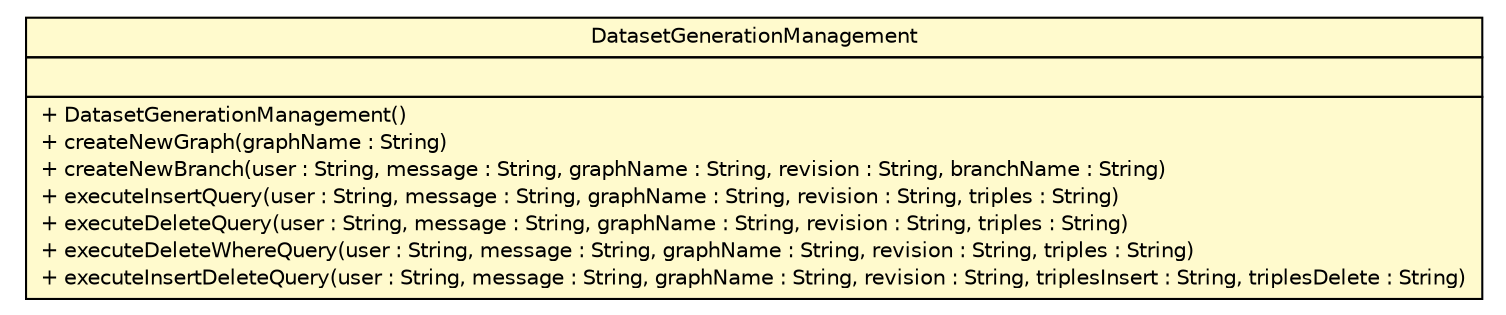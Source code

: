 #!/usr/local/bin/dot
#
# Class diagram 
# Generated by UMLGraph version R5_6-24-gf6e263 (http://www.umlgraph.org/)
#

digraph G {
	edge [fontname="Helvetica",fontsize=10,labelfontname="Helvetica",labelfontsize=10];
	node [fontname="Helvetica",fontsize=10,shape=plaintext];
	nodesep=0.25;
	ranksep=0.5;
	// de.tud.plt.r43ples.management.DatasetGenerationManagement
	c717 [label=<<table title="de.tud.plt.r43ples.management.DatasetGenerationManagement" border="0" cellborder="1" cellspacing="0" cellpadding="2" port="p" bgcolor="lemonChiffon" href="./DatasetGenerationManagement.html">
		<tr><td><table border="0" cellspacing="0" cellpadding="1">
<tr><td align="center" balign="center"> DatasetGenerationManagement </td></tr>
		</table></td></tr>
		<tr><td><table border="0" cellspacing="0" cellpadding="1">
<tr><td align="left" balign="left">  </td></tr>
		</table></td></tr>
		<tr><td><table border="0" cellspacing="0" cellpadding="1">
<tr><td align="left" balign="left"> + DatasetGenerationManagement() </td></tr>
<tr><td align="left" balign="left"> + createNewGraph(graphName : String) </td></tr>
<tr><td align="left" balign="left"> + createNewBranch(user : String, message : String, graphName : String, revision : String, branchName : String) </td></tr>
<tr><td align="left" balign="left"> + executeInsertQuery(user : String, message : String, graphName : String, revision : String, triples : String) </td></tr>
<tr><td align="left" balign="left"> + executeDeleteQuery(user : String, message : String, graphName : String, revision : String, triples : String) </td></tr>
<tr><td align="left" balign="left"> + executeDeleteWhereQuery(user : String, message : String, graphName : String, revision : String, triples : String) </td></tr>
<tr><td align="left" balign="left"> + executeInsertDeleteQuery(user : String, message : String, graphName : String, revision : String, triplesInsert : String, triplesDelete : String) </td></tr>
		</table></td></tr>
		</table>>, URL="./DatasetGenerationManagement.html", fontname="Helvetica", fontcolor="black", fontsize=10.0];
}

